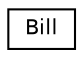digraph "Graphical Class Hierarchy"
{
 // LATEX_PDF_SIZE
  edge [fontname="Helvetica",fontsize="10",labelfontname="Helvetica",labelfontsize="10"];
  node [fontname="Helvetica",fontsize="10",shape=record];
  rankdir="LR";
  Node0 [label="Bill",height=0.2,width=0.4,color="black", fillcolor="white", style="filled",URL="$classBill.html",tooltip="The Bill class represents a bill for a customer's order in a restaurant."];
}
